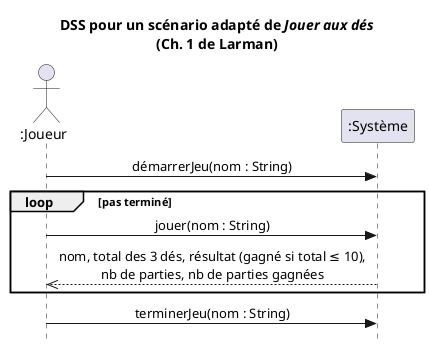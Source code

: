@startuml
skinparam style strictuml
skinparam defaultfontname Verdana
skinparam sequence {
    MessageAlign center
}
title DSS pour un scénario adapté de <i>Jouer aux dés</i>\n(Ch. 1 de Larman)

actor ":Joueur" as c
participant ":Système" as s

c->s : démarrerJeu(nom : String)

loop pas terminé
    c->s : jouer(nom : String)
    c<<--s : nom, total des 3 dés, résultat (gagné si total ≤ 10),\nnb de parties, nb de parties gagnées
end loop

c->s : terminerJeu(nom : String)
@enduml
